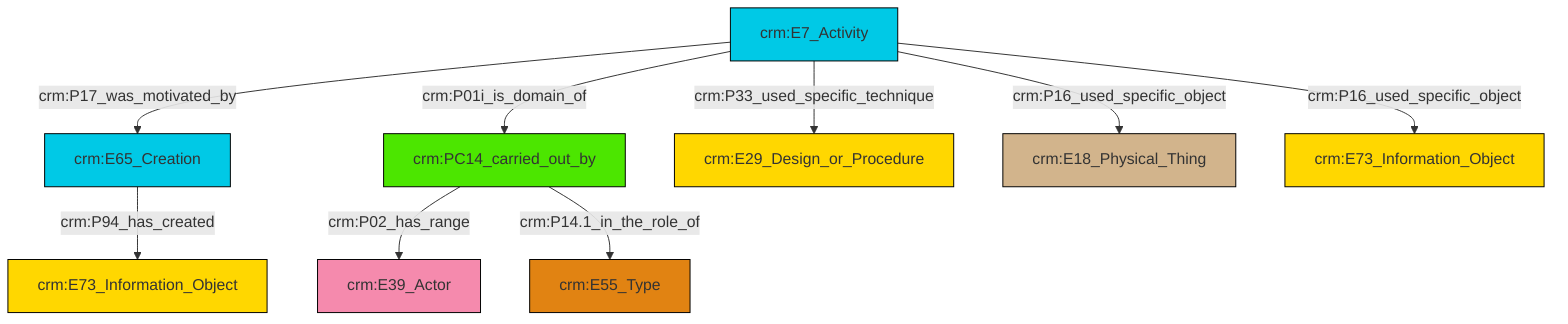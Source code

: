 graph TD
classDef Literal fill:#f2f2f2,stroke:#000000;
classDef CRM_Entity fill:#FFFFFF,stroke:#000000;
classDef Temporal_Entity fill:#00C9E6, stroke:#000000;
classDef Type fill:#E18312, stroke:#000000;
classDef Time-Span fill:#2C9C91, stroke:#000000;
classDef Appellation fill:#FFEB7F, stroke:#000000;
classDef Place fill:#008836, stroke:#000000;
classDef Persistent_Item fill:#B266B2, stroke:#000000;
classDef Conceptual_Object fill:#FFD700, stroke:#000000;
classDef Physical_Thing fill:#D2B48C, stroke:#000000;
classDef Actor fill:#f58aad, stroke:#000000;
classDef PC_Classes fill:#4ce600, stroke:#000000;
classDef Multi fill:#cccccc,stroke:#000000;

0["crm:PC14_carried_out_by"]:::PC_Classes -->|crm:P02_has_range| 1["crm:E39_Actor"]:::Actor
2["crm:E7_Activity"]:::Temporal_Entity -->|crm:P17_was_motivated_by| 3["crm:E65_Creation"]:::Temporal_Entity
3["crm:E65_Creation"]:::Temporal_Entity -->|crm:P94_has_created| 4["crm:E73_Information_Object"]:::Conceptual_Object
2["crm:E7_Activity"]:::Temporal_Entity -->|crm:P16_used_specific_object| 8["crm:E18_Physical_Thing"]:::Physical_Thing
2["crm:E7_Activity"]:::Temporal_Entity -->|crm:P16_used_specific_object| 10["crm:E73_Information_Object"]:::Conceptual_Object
2["crm:E7_Activity"]:::Temporal_Entity -->|crm:P33_used_specific_technique| 6["crm:E29_Design_or_Procedure"]:::Conceptual_Object
0["crm:PC14_carried_out_by"]:::PC_Classes -->|crm:P14.1_in_the_role_of| 12["crm:E55_Type"]:::Type
2["crm:E7_Activity"]:::Temporal_Entity -->|crm:P01i_is_domain_of| 0["crm:PC14_carried_out_by"]:::PC_Classes